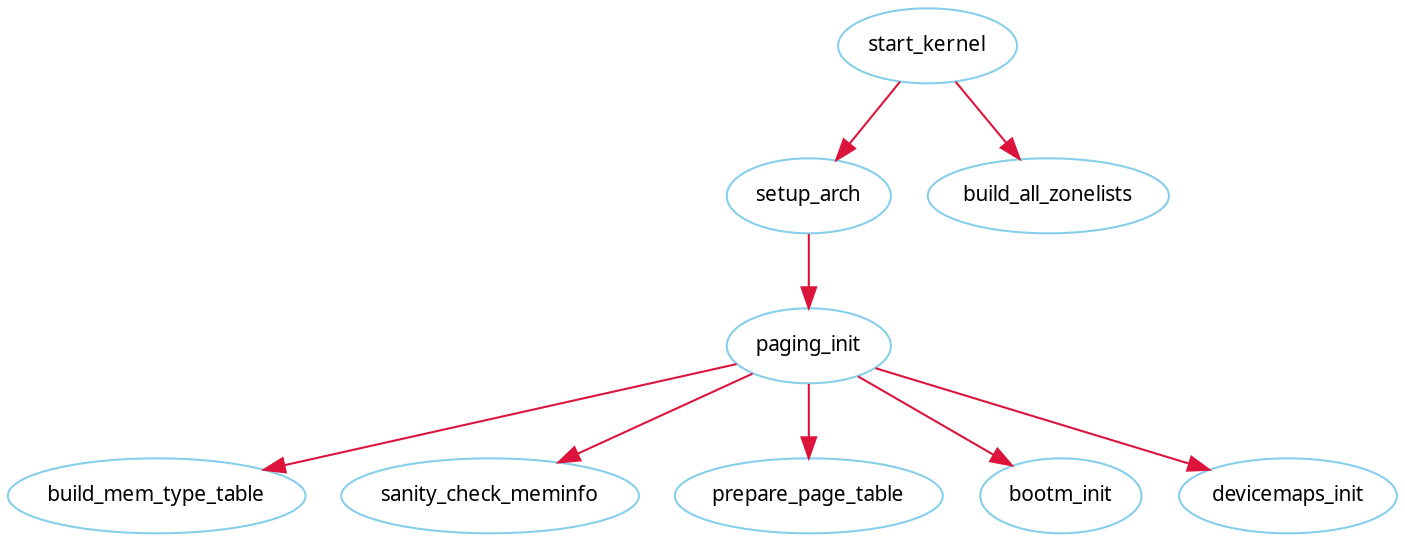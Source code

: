 /*
node
color: naveblue, skyblue, red, red4, crimson, forestgreen, limegreen
style: solid, dotted, dashed, bold, rounded, filled
shape:
*/

/*
edge
color: naveblue, skyblue, red, red4, crimson, forestgreen, limegreen
style: solid, dotted, dashed, bold 
shape: 
*/

/*
rankdir: TB BT LR RL
*/

/*
digraph example{
	fontname = "Verdana";
	fontsize = 10;
	rankdir=TB;

	node [fontname = "Verdana", fontsize = 10, color="skyblue", shape="record"];
	edge [fontname = "Verdana", fontsize = 10, color="crimson", style="solid"];

	st_hash_type [label="{<head>st_hash_type|(*compare)|(*hash)}"];
	st_table_entry [label="{<head>st_table_entry|hash|key|record|<next>next}"];
	st_table [label="{st_table|<type>type|num_bins|num_entries|<bins>bins}"];

	st_table:bins -> st_table_entry:head;
	st_table:type -> st_hash_type:head;
	st_table_entry:next -> st_table_entry:head [style="dashed", color="forestgreen"];
}
*/
/*
digraph v4l2_dot{
	fontname = "Verdana";
	fontsize = 10;
	rankdir=TB;
	node [fontname = "Verdana", fontsize = 10, color="skyblue"];
	edge [fontname = "Verdana", fontsize = 10, color="crimson", style="solid"];

	//
	videodev_init[label="videodev_init\n(v4l2-dev.c)"];
	register_chrdev_region[label="register_chrdev_region(dev,256,\"video4linux\")"];
	class_register[label="class_register(&video_class)"];

	videodev_init -> register_chrdev_region;
	videodev_init -> class_register;
	register_chrdev_region->cdev_add[color="limegreen", style="dashed"];

	//
	video_register_device;
	cdev_add[label="cdev_add()\n(vdev->cdev->ops=&v4l2_fops)"];
	device_register[label="device_register(&vdev->dev)"];
	vdev_fops[label="vdev->fops\n(mxc_v4l_fops)"]

	video_register_device->cdev_add;
	video_register_device->device_register;
	cdev_add->vdev_fops[color="limegreen", style="dashed"];

	//
	camera_init[label="camera_init\n(mxc_v4l2_capture.c)"];
	platform_driver_register[label="platform_driver_register(&mxc_v4l2_driver)"];
	mxc_v4l2_probe[label="mxc_v4l2_probe\n(cam_data *cam)"];
	init_camera_stuct[label="init_camera_stuct\n(self.u.master=mxc_v4l2_master)"];
	v4l2_int_device_register_cap[label="v4l2_int_device_register(cam->self)\n(struct v4l2_int_device *self)"];
	video_register_device[label="video_register_device(cam->video_dev)"];
	v4l2_int_device_try_attach_all[label="v4l2_int_device_try_attach_all\n(m->u.master->attach(s))"];
	mxc_v4l2_master_attach[label="mxc_v4l2_master_attach\n(cam->sensor=adv7481_int_device)"];

	ipu_enc_select[label="ipu_enc_select\n(prp_enc_select/csi_enc_select)"]

	camera_init->platform_driver_register
	platform_driver_register->mxc_v4l2_probe
	mxc_v4l2_probe->init_camera_stuct
	mxc_v4l2_probe->v4l2_int_device_register_cap
	//mxc_v4l2_probe->video_register_device[weight=8]
	mxc_v4l2_probe->video_register_device

	//ad7481
	adv7481_probe
	v4l2_int_device_register[label="v4l2_int_device_register(&adv7481_int_device)"]
	adv7481_ioctl_desc[label="adv7481_ioctl_desc\n(cam->sonsor->ioctls)"]

	adv7481_probe->v4l2_int_device_register
	v4l2_int_device_register->v4l2_int_device_try_attach_all
	v4l2_int_device_try_attach_all->mxc_v4l2_master_attach

	v4l2_int_device_register->v4l2_int_device_register_cap[color="limegreen", style="dashed", dir="both"]

	//
	vdev_fops->adv7481_ioctl_desc[color="limegreen", style="dashed"];
	//v4l2_int_device_register->adv7481_ioctl_desc[color="limegreen", style="dashed", weith=8, constraint="false"];
	mxc_v4l2_master_attach->adv7481_ioctl_desc[color="limegreen", style="dashed", weith=8, constraint="false"];

	//
	init_camera_stuct->ipu_enc_select[color="limegreen", style="dotted"]
	vdev_fops->ipu_enc_select[color="limegreen", style="dashed", constraint="false"]
}
*/

digraph mm_dot{
	fontname = "Verdana";
	fontsize = 10;
	rankdir=TB;
	node [fontname = "Verdana", fontsize = 10, color="skyblue"];
	edge [fontname = "Verdana", fontsize = 10, color="crimson", style="solid"];

	//struct bootmem_dat

	start_kernel->setup_arch
	start_kernel->build_all_zonelists

	setup_arch->paging_init

	paging_init->build_mem_type_table
	paging_init->sanity_check_meminfo
	paging_init->prepare_page_table
	paging_init->bootm_init
	paging_init->devicemaps_init

	//meminfo.nr
/*
	struct page;
	struct zone;

	struct mm_struct;
	struct vm_area_struct;
*/
}


//pdaa201332010000080147

